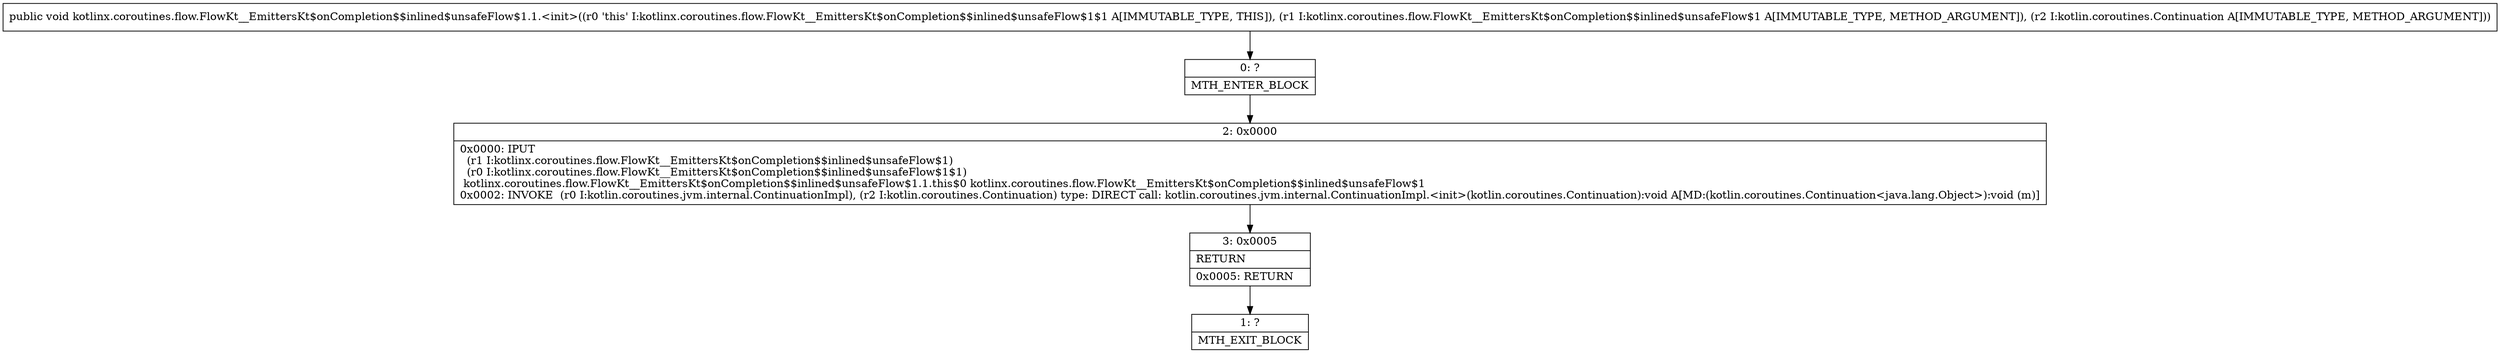 digraph "CFG forkotlinx.coroutines.flow.FlowKt__EmittersKt$onCompletion$$inlined$unsafeFlow$1.1.\<init\>(Lkotlinx\/coroutines\/flow\/FlowKt__EmittersKt$onCompletion$$inlined$unsafeFlow$1;Lkotlin\/coroutines\/Continuation;)V" {
Node_0 [shape=record,label="{0\:\ ?|MTH_ENTER_BLOCK\l}"];
Node_2 [shape=record,label="{2\:\ 0x0000|0x0000: IPUT  \l  (r1 I:kotlinx.coroutines.flow.FlowKt__EmittersKt$onCompletion$$inlined$unsafeFlow$1)\l  (r0 I:kotlinx.coroutines.flow.FlowKt__EmittersKt$onCompletion$$inlined$unsafeFlow$1$1)\l kotlinx.coroutines.flow.FlowKt__EmittersKt$onCompletion$$inlined$unsafeFlow$1.1.this$0 kotlinx.coroutines.flow.FlowKt__EmittersKt$onCompletion$$inlined$unsafeFlow$1 \l0x0002: INVOKE  (r0 I:kotlin.coroutines.jvm.internal.ContinuationImpl), (r2 I:kotlin.coroutines.Continuation) type: DIRECT call: kotlin.coroutines.jvm.internal.ContinuationImpl.\<init\>(kotlin.coroutines.Continuation):void A[MD:(kotlin.coroutines.Continuation\<java.lang.Object\>):void (m)]\l}"];
Node_3 [shape=record,label="{3\:\ 0x0005|RETURN\l|0x0005: RETURN   \l}"];
Node_1 [shape=record,label="{1\:\ ?|MTH_EXIT_BLOCK\l}"];
MethodNode[shape=record,label="{public void kotlinx.coroutines.flow.FlowKt__EmittersKt$onCompletion$$inlined$unsafeFlow$1.1.\<init\>((r0 'this' I:kotlinx.coroutines.flow.FlowKt__EmittersKt$onCompletion$$inlined$unsafeFlow$1$1 A[IMMUTABLE_TYPE, THIS]), (r1 I:kotlinx.coroutines.flow.FlowKt__EmittersKt$onCompletion$$inlined$unsafeFlow$1 A[IMMUTABLE_TYPE, METHOD_ARGUMENT]), (r2 I:kotlin.coroutines.Continuation A[IMMUTABLE_TYPE, METHOD_ARGUMENT])) }"];
MethodNode -> Node_0;Node_0 -> Node_2;
Node_2 -> Node_3;
Node_3 -> Node_1;
}

